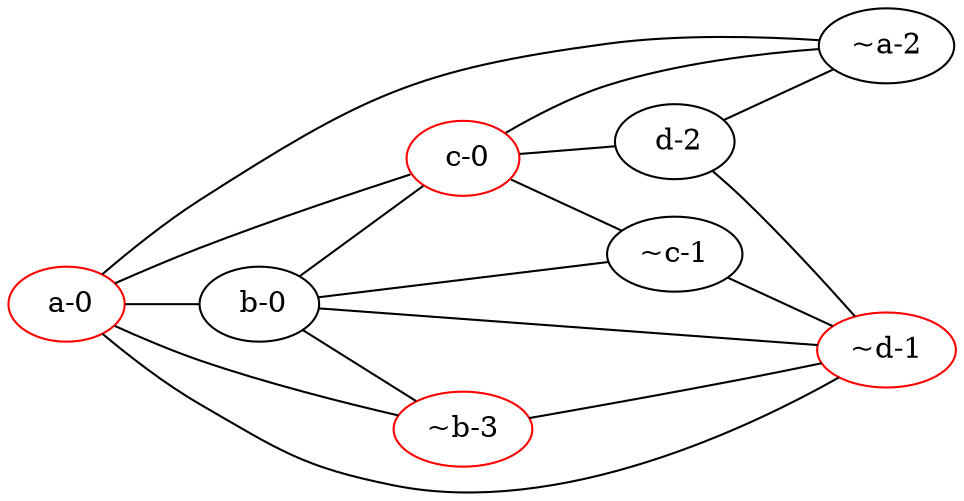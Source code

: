 strict graph {
	rankdir = LR;
	node [ color = red label = " a-0" ] " a"
	node [ color = black label = " b-0" ] " b"
	node [ color = red label = " c-0" ] " c"
	node [ color = black label = " b-1" ] " b"
	node [ color = black label = "~c-1" ] "~c"
	node [ color = red label = "~d-1" ] "~d"
	node [ color = black label = "~a-2" ] "~a"
	node [ color = red label = " c-2" ] " c"
	node [ color = black label = " d-2" ] " d"
	node [ color = red label = " a-3" ] " a"
	node [ color = red label = "~b-3" ] "~b"
	node [ color = red label = "~d-3" ] "~d"
	" a" -- " b"
	" b" -- " c"
	" c" -- " a"
	" b" -- "~c"
	"~c" -- "~d"
	"~d" -- " b"
	"~a" -- " c"
	" c" -- " d"
	" d" -- "~a"
	" a" -- "~b"
	"~b" -- "~d"
	"~d" -- " a"
	" a" -- "~a"
	" b" -- "~b"
	" c" -- "~c"
	" d" -- "~d"
}
